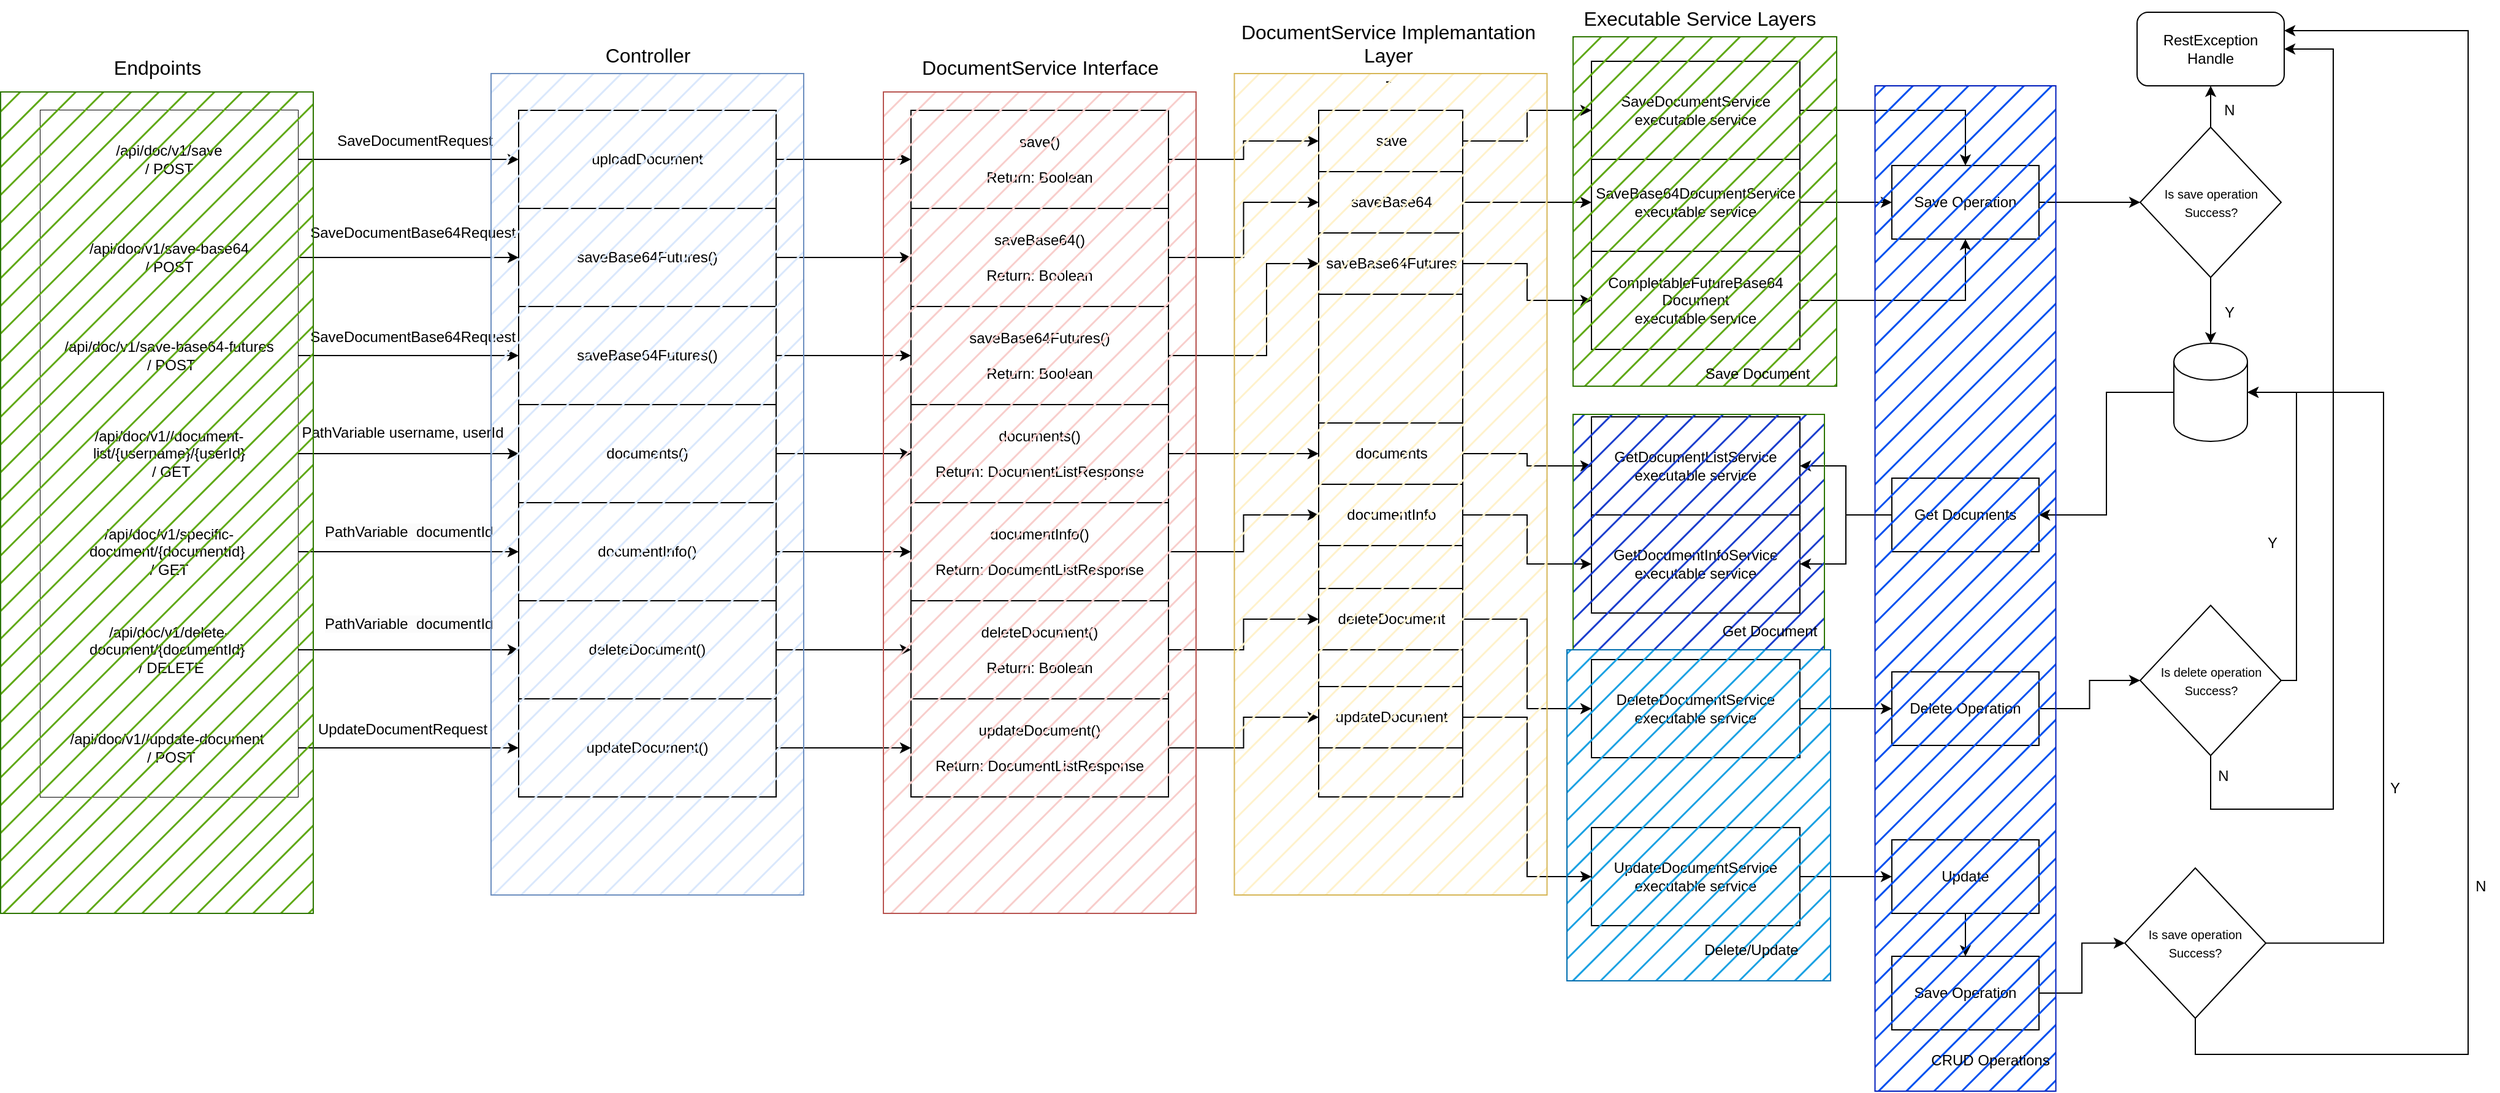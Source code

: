 <mxfile version="21.6.1" type="device" pages="2">
  <diagram name="Document Operations" id="X4zqeltw9sgNQOUd9Sa-">
    <mxGraphModel dx="2261" dy="1868" grid="1" gridSize="10" guides="1" tooltips="1" connect="1" arrows="1" fold="1" page="1" pageScale="1" pageWidth="827" pageHeight="1169" math="0" shadow="0">
      <root>
        <mxCell id="0" />
        <mxCell id="1" parent="0" />
        <mxCell id="-YhR4COmM_-pPNWxMUSu-3" value="" style="rounded=0;whiteSpace=wrap;html=1;" parent="1" vertex="1">
          <mxGeometry x="320" y="80" width="210" height="560" as="geometry" />
        </mxCell>
        <mxCell id="-YhR4COmM_-pPNWxMUSu-19" style="edgeStyle=orthogonalEdgeStyle;rounded=0;orthogonalLoop=1;jettySize=auto;html=1;entryX=0;entryY=0.5;entryDx=0;entryDy=0;" parent="1" source="-YhR4COmM_-pPNWxMUSu-4" target="-YhR4COmM_-pPNWxMUSu-17" edge="1">
          <mxGeometry relative="1" as="geometry" />
        </mxCell>
        <mxCell id="-YhR4COmM_-pPNWxMUSu-4" value="uploadDocument" style="rounded=0;whiteSpace=wrap;html=1;" parent="1" vertex="1">
          <mxGeometry x="320" y="80" width="210" height="80" as="geometry" />
        </mxCell>
        <mxCell id="-YhR4COmM_-pPNWxMUSu-10" value="" style="rounded=0;whiteSpace=wrap;html=1;" parent="1" vertex="1">
          <mxGeometry x="-70" y="80" width="210" height="560" as="geometry" />
        </mxCell>
        <mxCell id="-YhR4COmM_-pPNWxMUSu-14" style="edgeStyle=orthogonalEdgeStyle;rounded=0;orthogonalLoop=1;jettySize=auto;html=1;entryX=0;entryY=0.5;entryDx=0;entryDy=0;" parent="1" source="-YhR4COmM_-pPNWxMUSu-13" target="-YhR4COmM_-pPNWxMUSu-4" edge="1">
          <mxGeometry relative="1" as="geometry" />
        </mxCell>
        <mxCell id="-YhR4COmM_-pPNWxMUSu-13" value="/api/doc/v1/save&lt;br&gt;/ POST" style="rounded=0;whiteSpace=wrap;html=1;strokeColor=none;" parent="1" vertex="1">
          <mxGeometry x="-70" y="80" width="210" height="80" as="geometry" />
        </mxCell>
        <mxCell id="-YhR4COmM_-pPNWxMUSu-16" value="" style="rounded=0;whiteSpace=wrap;html=1;" parent="1" vertex="1">
          <mxGeometry x="640" y="80" width="210" height="560" as="geometry" />
        </mxCell>
        <mxCell id="-YhR4COmM_-pPNWxMUSu-39" style="edgeStyle=orthogonalEdgeStyle;rounded=0;orthogonalLoop=1;jettySize=auto;html=1;entryX=0;entryY=0.5;entryDx=0;entryDy=0;" parent="1" source="-YhR4COmM_-pPNWxMUSu-17" target="-YhR4COmM_-pPNWxMUSu-25" edge="1">
          <mxGeometry relative="1" as="geometry" />
        </mxCell>
        <mxCell id="-YhR4COmM_-pPNWxMUSu-17" value="save()&lt;br&gt;&lt;br&gt;Return:&amp;nbsp;Boolean" style="rounded=0;whiteSpace=wrap;html=1;" parent="1" vertex="1">
          <mxGeometry x="640" y="80" width="210" height="80" as="geometry" />
        </mxCell>
        <mxCell id="-YhR4COmM_-pPNWxMUSu-18" value="&lt;font style=&quot;font-size: 16px;&quot;&gt;DocumentService Interface&lt;br&gt;&lt;br&gt;&lt;/font&gt;" style="text;html=1;align=center;verticalAlign=middle;resizable=0;points=[];autosize=1;strokeColor=none;fillColor=none;" parent="1" vertex="1">
          <mxGeometry x="635" y="30" width="220" height="50" as="geometry" />
        </mxCell>
        <mxCell id="-YhR4COmM_-pPNWxMUSu-21" value="" style="rounded=0;whiteSpace=wrap;html=1;" parent="1" vertex="1">
          <mxGeometry x="972.5" y="80" width="117.5" height="560" as="geometry" />
        </mxCell>
        <mxCell id="-YhR4COmM_-pPNWxMUSu-23" value="&lt;font style=&quot;font-size: 16px;&quot;&gt;DocumentService Implemantation&lt;br&gt;Layer&lt;br&gt;-&lt;br&gt;&lt;br&gt;&lt;/font&gt;" style="text;html=1;align=center;verticalAlign=middle;resizable=0;points=[];autosize=1;strokeColor=none;fillColor=none;" parent="1" vertex="1">
          <mxGeometry x="898.75" width="260" height="90" as="geometry" />
        </mxCell>
        <mxCell id="-YhR4COmM_-pPNWxMUSu-70" style="edgeStyle=orthogonalEdgeStyle;rounded=0;orthogonalLoop=1;jettySize=auto;html=1;entryX=0;entryY=0.5;entryDx=0;entryDy=0;" parent="1" source="-YhR4COmM_-pPNWxMUSu-25" target="-YhR4COmM_-pPNWxMUSu-69" edge="1">
          <mxGeometry relative="1" as="geometry" />
        </mxCell>
        <mxCell id="-YhR4COmM_-pPNWxMUSu-25" value="save" style="rounded=0;whiteSpace=wrap;html=1;" parent="1" vertex="1">
          <mxGeometry x="972.5" y="80" width="117.5" height="50" as="geometry" />
        </mxCell>
        <mxCell id="-YhR4COmM_-pPNWxMUSu-175" style="edgeStyle=orthogonalEdgeStyle;rounded=0;orthogonalLoop=1;jettySize=auto;html=1;entryX=1;entryY=0.5;entryDx=0;entryDy=0;" parent="1" source="-YhR4COmM_-pPNWxMUSu-28" target="-YhR4COmM_-pPNWxMUSu-106" edge="1">
          <mxGeometry relative="1" as="geometry" />
        </mxCell>
        <mxCell id="-YhR4COmM_-pPNWxMUSu-28" value="" style="shape=cylinder3;whiteSpace=wrap;html=1;boundedLbl=1;backgroundOutline=1;size=15;" parent="1" vertex="1">
          <mxGeometry x="1670" y="270" width="60" height="80" as="geometry" />
        </mxCell>
        <mxCell id="-YhR4COmM_-pPNWxMUSu-33" style="edgeStyle=orthogonalEdgeStyle;rounded=0;orthogonalLoop=1;jettySize=auto;html=1;" parent="1" source="-YhR4COmM_-pPNWxMUSu-30" target="-YhR4COmM_-pPNWxMUSu-31" edge="1">
          <mxGeometry relative="1" as="geometry" />
        </mxCell>
        <mxCell id="-YhR4COmM_-pPNWxMUSu-30" value="/api/doc/v1/save-base64 &lt;br&gt;/ POST" style="rounded=0;whiteSpace=wrap;html=1;strokeColor=none;" parent="1" vertex="1">
          <mxGeometry x="-70" y="160" width="210" height="80" as="geometry" />
        </mxCell>
        <mxCell id="-YhR4COmM_-pPNWxMUSu-53" style="edgeStyle=orthogonalEdgeStyle;rounded=0;orthogonalLoop=1;jettySize=auto;html=1;entryX=0;entryY=0.5;entryDx=0;entryDy=0;" parent="1" source="-YhR4COmM_-pPNWxMUSu-31" target="-YhR4COmM_-pPNWxMUSu-37" edge="1">
          <mxGeometry relative="1" as="geometry" />
        </mxCell>
        <mxCell id="-YhR4COmM_-pPNWxMUSu-31" value="saveBase64Futures()" style="rounded=0;whiteSpace=wrap;html=1;" parent="1" vertex="1">
          <mxGeometry x="320" y="160" width="210" height="80" as="geometry" />
        </mxCell>
        <mxCell id="-YhR4COmM_-pPNWxMUSu-40" style="edgeStyle=orthogonalEdgeStyle;rounded=0;orthogonalLoop=1;jettySize=auto;html=1;entryX=0;entryY=0.5;entryDx=0;entryDy=0;" parent="1" source="-YhR4COmM_-pPNWxMUSu-37" target="-YhR4COmM_-pPNWxMUSu-38" edge="1">
          <mxGeometry relative="1" as="geometry" />
        </mxCell>
        <mxCell id="-YhR4COmM_-pPNWxMUSu-37" value="saveBase64()&lt;br&gt;&lt;br&gt;Return:&amp;nbsp;Boolean" style="rounded=0;whiteSpace=wrap;html=1;" parent="1" vertex="1">
          <mxGeometry x="640" y="160" width="210" height="80" as="geometry" />
        </mxCell>
        <mxCell id="-YhR4COmM_-pPNWxMUSu-42" value="" style="edgeStyle=orthogonalEdgeStyle;rounded=0;orthogonalLoop=1;jettySize=auto;html=1;" parent="1" source="-YhR4COmM_-pPNWxMUSu-38" target="-YhR4COmM_-pPNWxMUSu-41" edge="1">
          <mxGeometry relative="1" as="geometry" />
        </mxCell>
        <mxCell id="-YhR4COmM_-pPNWxMUSu-38" value="saveBase64" style="rounded=0;whiteSpace=wrap;html=1;" parent="1" vertex="1">
          <mxGeometry x="972.5" y="130" width="117.5" height="50" as="geometry" />
        </mxCell>
        <mxCell id="-YhR4COmM_-pPNWxMUSu-88" style="edgeStyle=orthogonalEdgeStyle;rounded=0;orthogonalLoop=1;jettySize=auto;html=1;entryX=0;entryY=0.5;entryDx=0;entryDy=0;" parent="1" source="-YhR4COmM_-pPNWxMUSu-41" target="-YhR4COmM_-pPNWxMUSu-86" edge="1">
          <mxGeometry relative="1" as="geometry" />
        </mxCell>
        <mxCell id="-YhR4COmM_-pPNWxMUSu-41" value="SaveBase64DocumentService&lt;br&gt;executable&amp;nbsp;service" style="rounded=0;whiteSpace=wrap;html=1;" parent="1" vertex="1">
          <mxGeometry x="1195" y="115" width="170" height="80" as="geometry" />
        </mxCell>
        <mxCell id="-YhR4COmM_-pPNWxMUSu-49" style="edgeStyle=orthogonalEdgeStyle;rounded=0;orthogonalLoop=1;jettySize=auto;html=1;entryX=0;entryY=0.5;entryDx=0;entryDy=0;" parent="1" source="-YhR4COmM_-pPNWxMUSu-47" target="-YhR4COmM_-pPNWxMUSu-48" edge="1">
          <mxGeometry relative="1" as="geometry" />
        </mxCell>
        <mxCell id="-YhR4COmM_-pPNWxMUSu-47" value="/api/doc/v1/save-base64-futures&lt;br&gt;&amp;nbsp;/ POST" style="rounded=0;whiteSpace=wrap;html=1;strokeColor=none;" parent="1" vertex="1">
          <mxGeometry x="-70" y="240" width="210" height="80" as="geometry" />
        </mxCell>
        <mxCell id="-YhR4COmM_-pPNWxMUSu-55" style="edgeStyle=orthogonalEdgeStyle;rounded=0;orthogonalLoop=1;jettySize=auto;html=1;entryX=0;entryY=0.5;entryDx=0;entryDy=0;" parent="1" source="-YhR4COmM_-pPNWxMUSu-48" target="-YhR4COmM_-pPNWxMUSu-54" edge="1">
          <mxGeometry relative="1" as="geometry" />
        </mxCell>
        <mxCell id="-YhR4COmM_-pPNWxMUSu-48" value="saveBase64Futures()" style="rounded=0;whiteSpace=wrap;html=1;" parent="1" vertex="1">
          <mxGeometry x="320" y="240" width="210" height="80" as="geometry" />
        </mxCell>
        <mxCell id="-YhR4COmM_-pPNWxMUSu-50" value="SaveDocumentBase64Request&amp;nbsp;" style="text;html=1;align=center;verticalAlign=middle;resizable=0;points=[];autosize=1;strokeColor=none;fillColor=none;" parent="1" vertex="1">
          <mxGeometry x="140" y="165" width="190" height="30" as="geometry" />
        </mxCell>
        <mxCell id="-YhR4COmM_-pPNWxMUSu-51" value="SaveDocumentRequest" style="text;html=1;align=center;verticalAlign=middle;resizable=0;points=[];autosize=1;strokeColor=none;fillColor=none;" parent="1" vertex="1">
          <mxGeometry x="160" y="90" width="150" height="30" as="geometry" />
        </mxCell>
        <mxCell id="-YhR4COmM_-pPNWxMUSu-52" value="SaveDocumentBase64Request&amp;nbsp;" style="text;html=1;align=center;verticalAlign=middle;resizable=0;points=[];autosize=1;strokeColor=none;fillColor=none;" parent="1" vertex="1">
          <mxGeometry x="140" y="250" width="190" height="30" as="geometry" />
        </mxCell>
        <mxCell id="-YhR4COmM_-pPNWxMUSu-58" style="edgeStyle=orthogonalEdgeStyle;rounded=0;orthogonalLoop=1;jettySize=auto;html=1;entryX=0;entryY=0.5;entryDx=0;entryDy=0;" parent="1" source="-YhR4COmM_-pPNWxMUSu-54" target="-YhR4COmM_-pPNWxMUSu-56" edge="1">
          <mxGeometry relative="1" as="geometry">
            <Array as="points">
              <mxPoint x="930" y="280" />
              <mxPoint x="930" y="205" />
            </Array>
          </mxGeometry>
        </mxCell>
        <mxCell id="-YhR4COmM_-pPNWxMUSu-54" value="saveBase64Futures()&lt;br&gt;&lt;br&gt;Return:&amp;nbsp;Boolean" style="rounded=0;whiteSpace=wrap;html=1;" parent="1" vertex="1">
          <mxGeometry x="640" y="240" width="210" height="80" as="geometry" />
        </mxCell>
        <mxCell id="-YhR4COmM_-pPNWxMUSu-66" style="edgeStyle=orthogonalEdgeStyle;rounded=0;orthogonalLoop=1;jettySize=auto;html=1;" parent="1" source="-YhR4COmM_-pPNWxMUSu-56" target="-YhR4COmM_-pPNWxMUSu-65" edge="1">
          <mxGeometry relative="1" as="geometry" />
        </mxCell>
        <mxCell id="-YhR4COmM_-pPNWxMUSu-56" value="saveBase64Futures" style="rounded=0;whiteSpace=wrap;html=1;" parent="1" vertex="1">
          <mxGeometry x="972.5" y="180" width="117.5" height="50" as="geometry" />
        </mxCell>
        <mxCell id="-YhR4COmM_-pPNWxMUSu-89" style="edgeStyle=orthogonalEdgeStyle;rounded=0;orthogonalLoop=1;jettySize=auto;html=1;entryX=0.5;entryY=1;entryDx=0;entryDy=0;" parent="1" source="-YhR4COmM_-pPNWxMUSu-65" target="-YhR4COmM_-pPNWxMUSu-86" edge="1">
          <mxGeometry relative="1" as="geometry" />
        </mxCell>
        <mxCell id="-YhR4COmM_-pPNWxMUSu-65" value="CompletableFutureBase64&lt;br&gt;Document&lt;br&gt;executable&amp;nbsp;service" style="rounded=0;whiteSpace=wrap;html=1;" parent="1" vertex="1">
          <mxGeometry x="1195" y="195" width="170" height="80" as="geometry" />
        </mxCell>
        <mxCell id="-YhR4COmM_-pPNWxMUSu-182" style="edgeStyle=orthogonalEdgeStyle;rounded=0;orthogonalLoop=1;jettySize=auto;html=1;entryX=0.5;entryY=0;entryDx=0;entryDy=0;" parent="1" source="-YhR4COmM_-pPNWxMUSu-69" target="-YhR4COmM_-pPNWxMUSu-86" edge="1">
          <mxGeometry relative="1" as="geometry" />
        </mxCell>
        <mxCell id="-YhR4COmM_-pPNWxMUSu-69" value="SaveDocumentService&lt;br style=&quot;border-color: var(--border-color);&quot;&gt;executable service" style="rounded=0;whiteSpace=wrap;html=1;" parent="1" vertex="1">
          <mxGeometry x="1195" y="40" width="170" height="80" as="geometry" />
        </mxCell>
        <mxCell id="-YhR4COmM_-pPNWxMUSu-74" style="edgeStyle=orthogonalEdgeStyle;rounded=0;orthogonalLoop=1;jettySize=auto;html=1;entryX=0;entryY=0.5;entryDx=0;entryDy=0;" parent="1" source="-YhR4COmM_-pPNWxMUSu-72" target="-YhR4COmM_-pPNWxMUSu-73" edge="1">
          <mxGeometry relative="1" as="geometry" />
        </mxCell>
        <mxCell id="-YhR4COmM_-pPNWxMUSu-72" value="/api/doc/v1//document-list/{username}/{userId}&lt;br&gt;&amp;nbsp;/ GET" style="rounded=0;whiteSpace=wrap;html=1;strokeColor=none;" parent="1" vertex="1">
          <mxGeometry x="-70" y="320" width="210" height="80" as="geometry" />
        </mxCell>
        <mxCell id="-YhR4COmM_-pPNWxMUSu-77" style="edgeStyle=orthogonalEdgeStyle;rounded=0;orthogonalLoop=1;jettySize=auto;html=1;entryX=0;entryY=0.5;entryDx=0;entryDy=0;" parent="1" source="-YhR4COmM_-pPNWxMUSu-73" target="-YhR4COmM_-pPNWxMUSu-76" edge="1">
          <mxGeometry relative="1" as="geometry" />
        </mxCell>
        <mxCell id="-YhR4COmM_-pPNWxMUSu-73" value="documents()" style="rounded=0;whiteSpace=wrap;html=1;" parent="1" vertex="1">
          <mxGeometry x="320" y="320" width="210" height="80" as="geometry" />
        </mxCell>
        <mxCell id="-YhR4COmM_-pPNWxMUSu-75" value="PathVariable username, userId" style="text;html=1;align=center;verticalAlign=middle;resizable=0;points=[];autosize=1;strokeColor=none;fillColor=none;" parent="1" vertex="1">
          <mxGeometry x="130" y="328" width="190" height="30" as="geometry" />
        </mxCell>
        <mxCell id="-YhR4COmM_-pPNWxMUSu-80" style="edgeStyle=orthogonalEdgeStyle;rounded=0;orthogonalLoop=1;jettySize=auto;html=1;entryX=0;entryY=0.5;entryDx=0;entryDy=0;" parent="1" source="-YhR4COmM_-pPNWxMUSu-76" target="-YhR4COmM_-pPNWxMUSu-79" edge="1">
          <mxGeometry relative="1" as="geometry" />
        </mxCell>
        <mxCell id="-YhR4COmM_-pPNWxMUSu-76" value="documents()&lt;br&gt;&lt;br&gt;Return:&amp;nbsp;DocumentListResponse" style="rounded=0;whiteSpace=wrap;html=1;" parent="1" vertex="1">
          <mxGeometry x="640" y="320" width="210" height="80" as="geometry" />
        </mxCell>
        <mxCell id="-YhR4COmM_-pPNWxMUSu-82" style="edgeStyle=orthogonalEdgeStyle;rounded=0;orthogonalLoop=1;jettySize=auto;html=1;entryX=0;entryY=0.5;entryDx=0;entryDy=0;" parent="1" source="-YhR4COmM_-pPNWxMUSu-79" target="-YhR4COmM_-pPNWxMUSu-81" edge="1">
          <mxGeometry relative="1" as="geometry" />
        </mxCell>
        <mxCell id="-YhR4COmM_-pPNWxMUSu-79" value="documents" style="rounded=0;whiteSpace=wrap;html=1;" parent="1" vertex="1">
          <mxGeometry x="972.5" y="335" width="117.5" height="50" as="geometry" />
        </mxCell>
        <mxCell id="-YhR4COmM_-pPNWxMUSu-81" value="GetDocumentListService&lt;br&gt;executable&amp;nbsp;service" style="rounded=0;whiteSpace=wrap;html=1;" parent="1" vertex="1">
          <mxGeometry x="1195" y="330" width="170" height="80" as="geometry" />
        </mxCell>
        <mxCell id="-YhR4COmM_-pPNWxMUSu-91" value="" style="edgeStyle=orthogonalEdgeStyle;rounded=0;orthogonalLoop=1;jettySize=auto;html=1;" parent="1" source="-YhR4COmM_-pPNWxMUSu-86" target="-YhR4COmM_-pPNWxMUSu-90" edge="1">
          <mxGeometry relative="1" as="geometry" />
        </mxCell>
        <mxCell id="-YhR4COmM_-pPNWxMUSu-86" value="Save Operation" style="rounded=0;whiteSpace=wrap;html=1;" parent="1" vertex="1">
          <mxGeometry x="1440" y="125" width="120" height="60" as="geometry" />
        </mxCell>
        <mxCell id="-YhR4COmM_-pPNWxMUSu-92" style="edgeStyle=orthogonalEdgeStyle;rounded=0;orthogonalLoop=1;jettySize=auto;html=1;entryX=0.5;entryY=0;entryDx=0;entryDy=0;entryPerimeter=0;" parent="1" source="-YhR4COmM_-pPNWxMUSu-90" target="-YhR4COmM_-pPNWxMUSu-28" edge="1">
          <mxGeometry relative="1" as="geometry" />
        </mxCell>
        <mxCell id="-YhR4COmM_-pPNWxMUSu-94" style="edgeStyle=orthogonalEdgeStyle;rounded=0;orthogonalLoop=1;jettySize=auto;html=1;" parent="1" source="-YhR4COmM_-pPNWxMUSu-90" target="-YhR4COmM_-pPNWxMUSu-95" edge="1">
          <mxGeometry relative="1" as="geometry">
            <mxPoint x="1712" y="30" as="targetPoint" />
          </mxGeometry>
        </mxCell>
        <mxCell id="-YhR4COmM_-pPNWxMUSu-90" value="&lt;font style=&quot;font-size: 10px;&quot;&gt;Is save operation&lt;br&gt;Success?&lt;/font&gt;" style="rhombus;whiteSpace=wrap;html=1;rounded=0;" parent="1" vertex="1">
          <mxGeometry x="1642.5" y="93.75" width="115" height="122.5" as="geometry" />
        </mxCell>
        <mxCell id="-YhR4COmM_-pPNWxMUSu-93" value="Y" style="text;html=1;align=center;verticalAlign=middle;resizable=0;points=[];autosize=1;strokeColor=none;fillColor=none;" parent="1" vertex="1">
          <mxGeometry x="1700" y="230" width="30" height="30" as="geometry" />
        </mxCell>
        <mxCell id="-YhR4COmM_-pPNWxMUSu-95" value="RestException&lt;br&gt;Handle" style="rounded=1;whiteSpace=wrap;html=1;" parent="1" vertex="1">
          <mxGeometry x="1640" width="120" height="60" as="geometry" />
        </mxCell>
        <mxCell id="-YhR4COmM_-pPNWxMUSu-96" value="N" style="text;html=1;align=center;verticalAlign=middle;resizable=0;points=[];autosize=1;strokeColor=none;fillColor=none;" parent="1" vertex="1">
          <mxGeometry x="1700" y="65" width="30" height="30" as="geometry" />
        </mxCell>
        <mxCell id="-YhR4COmM_-pPNWxMUSu-97" value="&lt;font style=&quot;font-size: 16px;&quot;&gt;Executable Service Layers&lt;br&gt;&lt;/font&gt;" style="text;html=1;align=center;verticalAlign=middle;resizable=0;points=[];autosize=1;strokeColor=none;fillColor=none;" parent="1" vertex="1">
          <mxGeometry x="1177.5" y="-10" width="210" height="30" as="geometry" />
        </mxCell>
        <mxCell id="-YhR4COmM_-pPNWxMUSu-101" value="&lt;font style=&quot;font-size: 16px;&quot;&gt;Controller&lt;br&gt;&lt;/font&gt;" style="text;html=1;align=center;verticalAlign=middle;resizable=0;points=[];autosize=1;strokeColor=none;fillColor=none;" parent="1" vertex="1">
          <mxGeometry x="380" y="20" width="90" height="30" as="geometry" />
        </mxCell>
        <mxCell id="-YhR4COmM_-pPNWxMUSu-104" value="&lt;font style=&quot;font-size: 16px;&quot;&gt;Endpoints&lt;br&gt;&lt;/font&gt;" style="text;html=1;align=center;verticalAlign=middle;resizable=0;points=[];autosize=1;strokeColor=none;fillColor=none;" parent="1" vertex="1">
          <mxGeometry x="-20" y="30" width="90" height="30" as="geometry" />
        </mxCell>
        <mxCell id="-YhR4COmM_-pPNWxMUSu-109" style="edgeStyle=orthogonalEdgeStyle;rounded=0;orthogonalLoop=1;jettySize=auto;html=1;entryX=1;entryY=0.5;entryDx=0;entryDy=0;" parent="1" source="-YhR4COmM_-pPNWxMUSu-106" target="-YhR4COmM_-pPNWxMUSu-81" edge="1">
          <mxGeometry relative="1" as="geometry" />
        </mxCell>
        <mxCell id="-YhR4COmM_-pPNWxMUSu-119" style="edgeStyle=orthogonalEdgeStyle;rounded=0;orthogonalLoop=1;jettySize=auto;html=1;entryX=1;entryY=0.5;entryDx=0;entryDy=0;" parent="1" source="-YhR4COmM_-pPNWxMUSu-106" target="-YhR4COmM_-pPNWxMUSu-117" edge="1">
          <mxGeometry relative="1" as="geometry" />
        </mxCell>
        <mxCell id="-YhR4COmM_-pPNWxMUSu-106" value="Get Documents" style="rounded=0;whiteSpace=wrap;html=1;" parent="1" vertex="1">
          <mxGeometry x="1440" y="380" width="120" height="60" as="geometry" />
        </mxCell>
        <mxCell id="-YhR4COmM_-pPNWxMUSu-112" style="edgeStyle=orthogonalEdgeStyle;rounded=0;orthogonalLoop=1;jettySize=auto;html=1;entryX=0;entryY=0.5;entryDx=0;entryDy=0;" parent="1" source="-YhR4COmM_-pPNWxMUSu-110" target="-YhR4COmM_-pPNWxMUSu-111" edge="1">
          <mxGeometry relative="1" as="geometry" />
        </mxCell>
        <mxCell id="-YhR4COmM_-pPNWxMUSu-110" value="/api/doc/v1/specific-document/{documentId}&amp;nbsp; &lt;br&gt;/ GET" style="rounded=0;whiteSpace=wrap;html=1;strokeColor=none;" parent="1" vertex="1">
          <mxGeometry x="-70" y="400" width="210" height="80" as="geometry" />
        </mxCell>
        <mxCell id="-YhR4COmM_-pPNWxMUSu-146" style="edgeStyle=orthogonalEdgeStyle;rounded=0;orthogonalLoop=1;jettySize=auto;html=1;" parent="1" source="-YhR4COmM_-pPNWxMUSu-111" target="-YhR4COmM_-pPNWxMUSu-114" edge="1">
          <mxGeometry relative="1" as="geometry" />
        </mxCell>
        <mxCell id="-YhR4COmM_-pPNWxMUSu-111" value="documentInfo()" style="rounded=0;whiteSpace=wrap;html=1;" parent="1" vertex="1">
          <mxGeometry x="320" y="400" width="210" height="80" as="geometry" />
        </mxCell>
        <mxCell id="-YhR4COmM_-pPNWxMUSu-113" value="&lt;span style=&quot;color: rgb(0, 0, 0); font-family: Helvetica; font-size: 12px; font-style: normal; font-variant-ligatures: normal; font-variant-caps: normal; font-weight: 400; letter-spacing: normal; orphans: 2; text-align: center; text-indent: 0px; text-transform: none; widows: 2; word-spacing: 0px; -webkit-text-stroke-width: 0px; background-color: rgb(251, 251, 251); text-decoration-thickness: initial; text-decoration-style: initial; text-decoration-color: initial; float: none; display: inline !important;&quot;&gt;PathVariable&amp;nbsp; documentId&lt;/span&gt;" style="text;whiteSpace=wrap;html=1;" parent="1" vertex="1">
          <mxGeometry x="160" y="410" width="150" height="30" as="geometry" />
        </mxCell>
        <mxCell id="-YhR4COmM_-pPNWxMUSu-116" style="edgeStyle=orthogonalEdgeStyle;rounded=0;orthogonalLoop=1;jettySize=auto;html=1;" parent="1" source="-YhR4COmM_-pPNWxMUSu-114" target="-YhR4COmM_-pPNWxMUSu-115" edge="1">
          <mxGeometry relative="1" as="geometry" />
        </mxCell>
        <mxCell id="-YhR4COmM_-pPNWxMUSu-114" value="documentInfo()&lt;br&gt;&lt;br&gt;Return:&amp;nbsp;DocumentListResponse" style="rounded=0;whiteSpace=wrap;html=1;" parent="1" vertex="1">
          <mxGeometry x="640" y="400" width="210" height="80" as="geometry" />
        </mxCell>
        <mxCell id="-YhR4COmM_-pPNWxMUSu-118" style="edgeStyle=orthogonalEdgeStyle;rounded=0;orthogonalLoop=1;jettySize=auto;html=1;" parent="1" source="-YhR4COmM_-pPNWxMUSu-115" target="-YhR4COmM_-pPNWxMUSu-117" edge="1">
          <mxGeometry relative="1" as="geometry" />
        </mxCell>
        <mxCell id="-YhR4COmM_-pPNWxMUSu-115" value="documentInfo" style="rounded=0;whiteSpace=wrap;html=1;" parent="1" vertex="1">
          <mxGeometry x="972.5" y="385" width="117.5" height="50" as="geometry" />
        </mxCell>
        <mxCell id="-YhR4COmM_-pPNWxMUSu-117" value="GetDocumentInfoService&lt;br&gt;executable&amp;nbsp;service" style="rounded=0;whiteSpace=wrap;html=1;" parent="1" vertex="1">
          <mxGeometry x="1195" y="410" width="170" height="80" as="geometry" />
        </mxCell>
        <mxCell id="-YhR4COmM_-pPNWxMUSu-122" style="edgeStyle=orthogonalEdgeStyle;rounded=0;orthogonalLoop=1;jettySize=auto;html=1;entryX=0;entryY=0.5;entryDx=0;entryDy=0;" parent="1" source="-YhR4COmM_-pPNWxMUSu-120" target="-YhR4COmM_-pPNWxMUSu-121" edge="1">
          <mxGeometry relative="1" as="geometry" />
        </mxCell>
        <mxCell id="-YhR4COmM_-pPNWxMUSu-120" value="/api/doc/v1/delete-document/{documentId}&amp;nbsp;&lt;br&gt;&amp;nbsp;/ DELETE" style="rounded=0;whiteSpace=wrap;html=1;strokeColor=none;" parent="1" vertex="1">
          <mxGeometry x="-70" y="480" width="210" height="80" as="geometry" />
        </mxCell>
        <mxCell id="-YhR4COmM_-pPNWxMUSu-124" style="edgeStyle=orthogonalEdgeStyle;rounded=0;orthogonalLoop=1;jettySize=auto;html=1;entryX=0;entryY=0.5;entryDx=0;entryDy=0;" parent="1" source="-YhR4COmM_-pPNWxMUSu-121" target="-YhR4COmM_-pPNWxMUSu-123" edge="1">
          <mxGeometry relative="1" as="geometry" />
        </mxCell>
        <mxCell id="-YhR4COmM_-pPNWxMUSu-121" value="deleteDocument()" style="rounded=0;whiteSpace=wrap;html=1;" parent="1" vertex="1">
          <mxGeometry x="320" y="480" width="210" height="80" as="geometry" />
        </mxCell>
        <mxCell id="-YhR4COmM_-pPNWxMUSu-126" style="edgeStyle=orthogonalEdgeStyle;rounded=0;orthogonalLoop=1;jettySize=auto;html=1;entryX=0;entryY=0.5;entryDx=0;entryDy=0;" parent="1" source="-YhR4COmM_-pPNWxMUSu-123" target="-YhR4COmM_-pPNWxMUSu-125" edge="1">
          <mxGeometry relative="1" as="geometry" />
        </mxCell>
        <mxCell id="-YhR4COmM_-pPNWxMUSu-123" value="deleteDocument()&lt;br&gt;&lt;br&gt;Return: Boolean" style="rounded=0;whiteSpace=wrap;html=1;" parent="1" vertex="1">
          <mxGeometry x="640" y="480" width="210" height="80" as="geometry" />
        </mxCell>
        <mxCell id="-YhR4COmM_-pPNWxMUSu-128" style="edgeStyle=orthogonalEdgeStyle;rounded=0;orthogonalLoop=1;jettySize=auto;html=1;entryX=0;entryY=0.5;entryDx=0;entryDy=0;" parent="1" source="-YhR4COmM_-pPNWxMUSu-125" target="-YhR4COmM_-pPNWxMUSu-127" edge="1">
          <mxGeometry relative="1" as="geometry" />
        </mxCell>
        <mxCell id="-YhR4COmM_-pPNWxMUSu-125" value="deleteDocument" style="rounded=0;whiteSpace=wrap;html=1;" parent="1" vertex="1">
          <mxGeometry x="972.5" y="470" width="117.5" height="50" as="geometry" />
        </mxCell>
        <mxCell id="-YhR4COmM_-pPNWxMUSu-130" style="edgeStyle=orthogonalEdgeStyle;rounded=0;orthogonalLoop=1;jettySize=auto;html=1;entryX=0;entryY=0.5;entryDx=0;entryDy=0;" parent="1" source="-YhR4COmM_-pPNWxMUSu-127" target="-YhR4COmM_-pPNWxMUSu-129" edge="1">
          <mxGeometry relative="1" as="geometry" />
        </mxCell>
        <mxCell id="-YhR4COmM_-pPNWxMUSu-127" value="DeleteDocumentService&lt;br&gt;executable&amp;nbsp;service" style="rounded=0;whiteSpace=wrap;html=1;" parent="1" vertex="1">
          <mxGeometry x="1195" y="528" width="170" height="80" as="geometry" />
        </mxCell>
        <mxCell id="-YhR4COmM_-pPNWxMUSu-132" style="edgeStyle=orthogonalEdgeStyle;rounded=0;orthogonalLoop=1;jettySize=auto;html=1;entryX=0;entryY=0.5;entryDx=0;entryDy=0;" parent="1" source="-YhR4COmM_-pPNWxMUSu-129" target="-YhR4COmM_-pPNWxMUSu-131" edge="1">
          <mxGeometry relative="1" as="geometry" />
        </mxCell>
        <mxCell id="-YhR4COmM_-pPNWxMUSu-129" value="Delete Operation" style="rounded=0;whiteSpace=wrap;html=1;" parent="1" vertex="1">
          <mxGeometry x="1440" y="538" width="120" height="60" as="geometry" />
        </mxCell>
        <mxCell id="-YhR4COmM_-pPNWxMUSu-133" style="edgeStyle=orthogonalEdgeStyle;rounded=0;orthogonalLoop=1;jettySize=auto;html=1;entryX=1;entryY=0.5;entryDx=0;entryDy=0;entryPerimeter=0;" parent="1" source="-YhR4COmM_-pPNWxMUSu-131" target="-YhR4COmM_-pPNWxMUSu-28" edge="1">
          <mxGeometry relative="1" as="geometry">
            <Array as="points">
              <mxPoint x="1770" y="545" />
              <mxPoint x="1770" y="310" />
            </Array>
          </mxGeometry>
        </mxCell>
        <mxCell id="-YhR4COmM_-pPNWxMUSu-134" style="edgeStyle=orthogonalEdgeStyle;rounded=0;orthogonalLoop=1;jettySize=auto;html=1;entryX=1;entryY=0.5;entryDx=0;entryDy=0;" parent="1" source="-YhR4COmM_-pPNWxMUSu-131" target="-YhR4COmM_-pPNWxMUSu-95" edge="1">
          <mxGeometry relative="1" as="geometry">
            <Array as="points">
              <mxPoint x="1700" y="650" />
              <mxPoint x="1800" y="650" />
              <mxPoint x="1800" y="30" />
            </Array>
          </mxGeometry>
        </mxCell>
        <mxCell id="-YhR4COmM_-pPNWxMUSu-131" value="&lt;font style=&quot;font-size: 10px;&quot;&gt;Is delete operation&lt;br&gt;Success?&lt;/font&gt;" style="rhombus;whiteSpace=wrap;html=1;rounded=0;" parent="1" vertex="1">
          <mxGeometry x="1642.5" y="483.75" width="115" height="122.5" as="geometry" />
        </mxCell>
        <mxCell id="-YhR4COmM_-pPNWxMUSu-135" value="Y" style="text;html=1;align=center;verticalAlign=middle;resizable=0;points=[];autosize=1;strokeColor=none;fillColor=none;" parent="1" vertex="1">
          <mxGeometry x="1735" y="418" width="30" height="30" as="geometry" />
        </mxCell>
        <mxCell id="-YhR4COmM_-pPNWxMUSu-136" value="N" style="text;html=1;align=center;verticalAlign=middle;resizable=0;points=[];autosize=1;strokeColor=none;fillColor=none;" parent="1" vertex="1">
          <mxGeometry x="1695" y="608" width="30" height="30" as="geometry" />
        </mxCell>
        <mxCell id="-YhR4COmM_-pPNWxMUSu-140" style="edgeStyle=orthogonalEdgeStyle;rounded=0;orthogonalLoop=1;jettySize=auto;html=1;entryX=0;entryY=0.5;entryDx=0;entryDy=0;" parent="1" source="-YhR4COmM_-pPNWxMUSu-137" target="-YhR4COmM_-pPNWxMUSu-138" edge="1">
          <mxGeometry relative="1" as="geometry" />
        </mxCell>
        <mxCell id="-YhR4COmM_-pPNWxMUSu-137" value="/api/doc/v1//update-document&amp;nbsp;&lt;br&gt;&amp;nbsp;/ POST" style="rounded=0;whiteSpace=wrap;html=1;strokeColor=none;" parent="1" vertex="1">
          <mxGeometry x="-70" y="560" width="210" height="80" as="geometry" />
        </mxCell>
        <mxCell id="-YhR4COmM_-pPNWxMUSu-144" style="edgeStyle=orthogonalEdgeStyle;rounded=0;orthogonalLoop=1;jettySize=auto;html=1;" parent="1" source="-YhR4COmM_-pPNWxMUSu-138" target="-YhR4COmM_-pPNWxMUSu-143" edge="1">
          <mxGeometry relative="1" as="geometry" />
        </mxCell>
        <mxCell id="-YhR4COmM_-pPNWxMUSu-138" value="updateDocument()" style="rounded=0;whiteSpace=wrap;html=1;" parent="1" vertex="1">
          <mxGeometry x="320" y="560" width="210" height="80" as="geometry" />
        </mxCell>
        <mxCell id="-YhR4COmM_-pPNWxMUSu-139" value="&lt;span style=&quot;color: rgb(0, 0, 0); font-family: Helvetica; font-size: 12px; font-style: normal; font-variant-ligatures: normal; font-variant-caps: normal; font-weight: 400; letter-spacing: normal; orphans: 2; text-align: center; text-indent: 0px; text-transform: none; widows: 2; word-spacing: 0px; -webkit-text-stroke-width: 0px; background-color: rgb(251, 251, 251); text-decoration-thickness: initial; text-decoration-style: initial; text-decoration-color: initial; float: none; display: inline !important;&quot;&gt;PathVariable&amp;nbsp; documentId&lt;/span&gt;" style="text;whiteSpace=wrap;html=1;" parent="1" vertex="1">
          <mxGeometry x="160" y="485" width="150" height="30" as="geometry" />
        </mxCell>
        <mxCell id="-YhR4COmM_-pPNWxMUSu-141" value="UpdateDocumentRequest" style="text;html=1;align=center;verticalAlign=middle;resizable=0;points=[];autosize=1;strokeColor=none;fillColor=none;" parent="1" vertex="1">
          <mxGeometry x="145" y="570" width="160" height="30" as="geometry" />
        </mxCell>
        <mxCell id="-YhR4COmM_-pPNWxMUSu-147" style="edgeStyle=orthogonalEdgeStyle;rounded=0;orthogonalLoop=1;jettySize=auto;html=1;entryX=0;entryY=0.5;entryDx=0;entryDy=0;" parent="1" source="-YhR4COmM_-pPNWxMUSu-143" target="-YhR4COmM_-pPNWxMUSu-145" edge="1">
          <mxGeometry relative="1" as="geometry" />
        </mxCell>
        <mxCell id="-YhR4COmM_-pPNWxMUSu-143" value="updateDocument()&lt;br&gt;&lt;br&gt;Return:&amp;nbsp;DocumentListResponse" style="rounded=0;whiteSpace=wrap;html=1;" parent="1" vertex="1">
          <mxGeometry x="640" y="560" width="210" height="80" as="geometry" />
        </mxCell>
        <mxCell id="-YhR4COmM_-pPNWxMUSu-149" style="edgeStyle=orthogonalEdgeStyle;rounded=0;orthogonalLoop=1;jettySize=auto;html=1;entryX=0;entryY=0.5;entryDx=0;entryDy=0;" parent="1" source="-YhR4COmM_-pPNWxMUSu-145" target="-YhR4COmM_-pPNWxMUSu-148" edge="1">
          <mxGeometry relative="1" as="geometry" />
        </mxCell>
        <mxCell id="-YhR4COmM_-pPNWxMUSu-145" value="updateDocument" style="rounded=0;whiteSpace=wrap;html=1;" parent="1" vertex="1">
          <mxGeometry x="972.5" y="550" width="117.5" height="50" as="geometry" />
        </mxCell>
        <mxCell id="-YhR4COmM_-pPNWxMUSu-151" style="edgeStyle=orthogonalEdgeStyle;rounded=0;orthogonalLoop=1;jettySize=auto;html=1;entryX=0;entryY=0.5;entryDx=0;entryDy=0;" parent="1" source="-YhR4COmM_-pPNWxMUSu-148" target="-YhR4COmM_-pPNWxMUSu-150" edge="1">
          <mxGeometry relative="1" as="geometry" />
        </mxCell>
        <mxCell id="-YhR4COmM_-pPNWxMUSu-148" value="UpdateDocumentService&lt;br&gt;executable&amp;nbsp;service" style="rounded=0;whiteSpace=wrap;html=1;" parent="1" vertex="1">
          <mxGeometry x="1195" y="665" width="170" height="80" as="geometry" />
        </mxCell>
        <mxCell id="-YhR4COmM_-pPNWxMUSu-152" style="edgeStyle=orthogonalEdgeStyle;rounded=0;orthogonalLoop=1;jettySize=auto;html=1;entryX=0.581;entryY=0.975;entryDx=0;entryDy=0;entryPerimeter=0;jumpStyle=arc;strokeColor=none;" parent="1" source="-YhR4COmM_-pPNWxMUSu-150" target="-YhR4COmM_-pPNWxMUSu-86" edge="1">
          <mxGeometry relative="1" as="geometry">
            <Array as="points">
              <mxPoint x="1530" y="520" />
              <mxPoint x="1530" y="520" />
            </Array>
          </mxGeometry>
        </mxCell>
        <mxCell id="-YhR4COmM_-pPNWxMUSu-179" style="edgeStyle=orthogonalEdgeStyle;rounded=0;orthogonalLoop=1;jettySize=auto;html=1;entryX=0.5;entryY=0;entryDx=0;entryDy=0;" parent="1" source="-YhR4COmM_-pPNWxMUSu-150" target="-YhR4COmM_-pPNWxMUSu-156" edge="1">
          <mxGeometry relative="1" as="geometry" />
        </mxCell>
        <mxCell id="-YhR4COmM_-pPNWxMUSu-150" value="Update" style="rounded=0;whiteSpace=wrap;html=1;" parent="1" vertex="1">
          <mxGeometry x="1440" y="675" width="120" height="60" as="geometry" />
        </mxCell>
        <mxCell id="-YhR4COmM_-pPNWxMUSu-180" style="edgeStyle=orthogonalEdgeStyle;rounded=0;orthogonalLoop=1;jettySize=auto;html=1;entryX=0;entryY=0.5;entryDx=0;entryDy=0;" parent="1" source="-YhR4COmM_-pPNWxMUSu-156" target="-YhR4COmM_-pPNWxMUSu-157" edge="1">
          <mxGeometry relative="1" as="geometry" />
        </mxCell>
        <mxCell id="-YhR4COmM_-pPNWxMUSu-156" value="Save Operation" style="rounded=0;whiteSpace=wrap;html=1;" parent="1" vertex="1">
          <mxGeometry x="1440" y="770" width="120" height="60" as="geometry" />
        </mxCell>
        <mxCell id="-YhR4COmM_-pPNWxMUSu-159" style="edgeStyle=orthogonalEdgeStyle;rounded=0;orthogonalLoop=1;jettySize=auto;html=1;entryX=1;entryY=0.5;entryDx=0;entryDy=0;entryPerimeter=0;" parent="1" source="-YhR4COmM_-pPNWxMUSu-157" target="-YhR4COmM_-pPNWxMUSu-28" edge="1">
          <mxGeometry relative="1" as="geometry">
            <Array as="points">
              <mxPoint x="1841" y="310" />
            </Array>
          </mxGeometry>
        </mxCell>
        <mxCell id="-YhR4COmM_-pPNWxMUSu-160" style="edgeStyle=orthogonalEdgeStyle;rounded=0;orthogonalLoop=1;jettySize=auto;html=1;entryX=1;entryY=0.25;entryDx=0;entryDy=0;" parent="1" source="-YhR4COmM_-pPNWxMUSu-157" target="-YhR4COmM_-pPNWxMUSu-95" edge="1">
          <mxGeometry relative="1" as="geometry">
            <Array as="points">
              <mxPoint x="1688" y="850" />
              <mxPoint x="1910" y="850" />
              <mxPoint x="1910" y="15" />
            </Array>
          </mxGeometry>
        </mxCell>
        <mxCell id="-YhR4COmM_-pPNWxMUSu-157" value="&lt;font style=&quot;font-size: 10px;&quot;&gt;Is save operation&lt;br&gt;Success?&lt;/font&gt;" style="rhombus;whiteSpace=wrap;html=1;rounded=0;" parent="1" vertex="1">
          <mxGeometry x="1630" y="698" width="115" height="122.5" as="geometry" />
        </mxCell>
        <mxCell id="-YhR4COmM_-pPNWxMUSu-161" value="N" style="text;html=1;align=center;verticalAlign=middle;resizable=0;points=[];autosize=1;strokeColor=none;fillColor=none;" parent="1" vertex="1">
          <mxGeometry x="1905" y="698" width="30" height="30" as="geometry" />
        </mxCell>
        <mxCell id="-YhR4COmM_-pPNWxMUSu-162" value="Y" style="text;html=1;align=center;verticalAlign=middle;resizable=0;points=[];autosize=1;strokeColor=none;fillColor=none;" parent="1" vertex="1">
          <mxGeometry x="1835" y="618" width="30" height="30" as="geometry" />
        </mxCell>
        <mxCell id="-YhR4COmM_-pPNWxMUSu-164" value="" style="rounded=0;whiteSpace=wrap;html=1;fillColor=#dae8fc;strokeColor=#6c8ebf;fillStyle=hatch;" parent="1" vertex="1">
          <mxGeometry x="297.5" y="50" width="255" height="670" as="geometry" />
        </mxCell>
        <mxCell id="-YhR4COmM_-pPNWxMUSu-165" value="" style="rounded=0;whiteSpace=wrap;html=1;fillColor=#f8cecc;strokeColor=#b85450;fillStyle=hatch;" parent="1" vertex="1">
          <mxGeometry x="617.5" y="65" width="255" height="670" as="geometry" />
        </mxCell>
        <mxCell id="-YhR4COmM_-pPNWxMUSu-166" value="" style="rounded=0;whiteSpace=wrap;html=1;fillColor=#fff2cc;strokeColor=#d6b656;fillStyle=hatch;" parent="1" vertex="1">
          <mxGeometry x="903.75" y="50" width="255" height="670" as="geometry" />
        </mxCell>
        <mxCell id="-YhR4COmM_-pPNWxMUSu-167" value="" style="rounded=0;whiteSpace=wrap;html=1;fillColor=#60a917;strokeColor=#2D7600;fillStyle=hatch;fontColor=#ffffff;" parent="1" vertex="1">
          <mxGeometry x="1180" y="20" width="215" height="285" as="geometry" />
        </mxCell>
        <mxCell id="-YhR4COmM_-pPNWxMUSu-168" value="Save Document" style="text;html=1;align=center;verticalAlign=middle;resizable=0;points=[];autosize=1;strokeColor=none;fillColor=none;" parent="1" vertex="1">
          <mxGeometry x="1275" y="280" width="110" height="30" as="geometry" />
        </mxCell>
        <mxCell id="-YhR4COmM_-pPNWxMUSu-169" value="" style="rounded=0;whiteSpace=wrap;html=1;fillColor=#1B3ECD;strokeColor=#2D7600;fillStyle=hatch;fontColor=#ffffff;" parent="1" vertex="1">
          <mxGeometry x="1180" y="328" width="205" height="192" as="geometry" />
        </mxCell>
        <mxCell id="-YhR4COmM_-pPNWxMUSu-170" value="Get Document" style="text;html=1;align=center;verticalAlign=middle;resizable=0;points=[];autosize=1;strokeColor=none;fillColor=none;" parent="1" vertex="1">
          <mxGeometry x="1290" y="490" width="100" height="30" as="geometry" />
        </mxCell>
        <mxCell id="-YhR4COmM_-pPNWxMUSu-173" value="" style="rounded=0;whiteSpace=wrap;html=1;fillColor=#1ba1e2;strokeColor=#006EAF;fillStyle=hatch;fontColor=#ffffff;" parent="1" vertex="1">
          <mxGeometry x="1175" y="520" width="215" height="270" as="geometry" />
        </mxCell>
        <mxCell id="-YhR4COmM_-pPNWxMUSu-174" value="Delete/Update" style="text;html=1;align=center;verticalAlign=middle;resizable=0;points=[];autosize=1;strokeColor=none;fillColor=none;" parent="1" vertex="1">
          <mxGeometry x="1275" y="750" width="100" height="30" as="geometry" />
        </mxCell>
        <mxCell id="-YhR4COmM_-pPNWxMUSu-176" value="" style="rounded=0;whiteSpace=wrap;html=1;fillStyle=hatch;fillColor=#0050ef;fontColor=#ffffff;strokeColor=#001DBC;" parent="1" vertex="1">
          <mxGeometry x="1426.25" y="60" width="147.5" height="820" as="geometry" />
        </mxCell>
        <mxCell id="-YhR4COmM_-pPNWxMUSu-178" value="CRUD Operations" style="text;html=1;align=center;verticalAlign=middle;resizable=0;points=[];autosize=1;strokeColor=none;fillColor=none;" parent="1" vertex="1">
          <mxGeometry x="1460" y="840" width="120" height="30" as="geometry" />
        </mxCell>
        <mxCell id="-YhR4COmM_-pPNWxMUSu-183" value="" style="rounded=0;whiteSpace=wrap;html=1;fillColor=#60a917;strokeColor=#2D7600;fillStyle=hatch;fontColor=#ffffff;" parent="1" vertex="1">
          <mxGeometry x="-102.5" y="65" width="255" height="670" as="geometry" />
        </mxCell>
      </root>
    </mxGraphModel>
  </diagram>
  <diagram id="RMWNPjo5SbQ8rVLxOT_b" name="architectur">
    <mxGraphModel dx="1434" dy="699" grid="1" gridSize="10" guides="1" tooltips="1" connect="1" arrows="1" fold="1" page="1" pageScale="1" pageWidth="827" pageHeight="1169" math="0" shadow="0">
      <root>
        <mxCell id="0" />
        <mxCell id="1" parent="0" />
        <mxCell id="EgvmIZnD59OI29mKt1aS-5" style="edgeStyle=orthogonalEdgeStyle;rounded=0;orthogonalLoop=1;jettySize=auto;html=1;entryX=0;entryY=0.5;entryDx=0;entryDy=0;startArrow=classic;startFill=1;" edge="1" parent="1" source="EgvmIZnD59OI29mKt1aS-1" target="EgvmIZnD59OI29mKt1aS-4">
          <mxGeometry relative="1" as="geometry" />
        </mxCell>
        <mxCell id="EgvmIZnD59OI29mKt1aS-1" value="Controller" style="rounded=0;whiteSpace=wrap;html=1;fillColor=#dae8fc;strokeColor=#6c8ebf;" vertex="1" parent="1">
          <mxGeometry x="150" y="160" width="90" height="100" as="geometry" />
        </mxCell>
        <mxCell id="EgvmIZnD59OI29mKt1aS-7" value="" style="edgeStyle=orthogonalEdgeStyle;rounded=0;orthogonalLoop=1;jettySize=auto;html=1;startArrow=classic;startFill=1;" edge="1" parent="1" source="EgvmIZnD59OI29mKt1aS-4" target="EgvmIZnD59OI29mKt1aS-6">
          <mxGeometry relative="1" as="geometry" />
        </mxCell>
        <mxCell id="EgvmIZnD59OI29mKt1aS-4" value="Service Interface Layer" style="rounded=0;whiteSpace=wrap;html=1;fillColor=#dae8fc;strokeColor=#6c8ebf;" vertex="1" parent="1">
          <mxGeometry x="290" y="160" width="90" height="100" as="geometry" />
        </mxCell>
        <mxCell id="EgvmIZnD59OI29mKt1aS-9" value="" style="edgeStyle=orthogonalEdgeStyle;rounded=0;orthogonalLoop=1;jettySize=auto;html=1;startArrow=block;startFill=1;" edge="1" parent="1" source="EgvmIZnD59OI29mKt1aS-6" target="EgvmIZnD59OI29mKt1aS-8">
          <mxGeometry relative="1" as="geometry" />
        </mxCell>
        <mxCell id="EgvmIZnD59OI29mKt1aS-6" value="Service Impl Layer" style="rounded=0;whiteSpace=wrap;html=1;fillColor=#dae8fc;strokeColor=#6c8ebf;" vertex="1" parent="1">
          <mxGeometry x="430" y="160" width="90" height="100" as="geometry" />
        </mxCell>
        <mxCell id="EgvmIZnD59OI29mKt1aS-8" value="Executable&lt;br&gt;service" style="rounded=0;whiteSpace=wrap;html=1;fillColor=#dae8fc;strokeColor=#6c8ebf;" vertex="1" parent="1">
          <mxGeometry x="570" y="160" width="90" height="100" as="geometry" />
        </mxCell>
      </root>
    </mxGraphModel>
  </diagram>
</mxfile>
